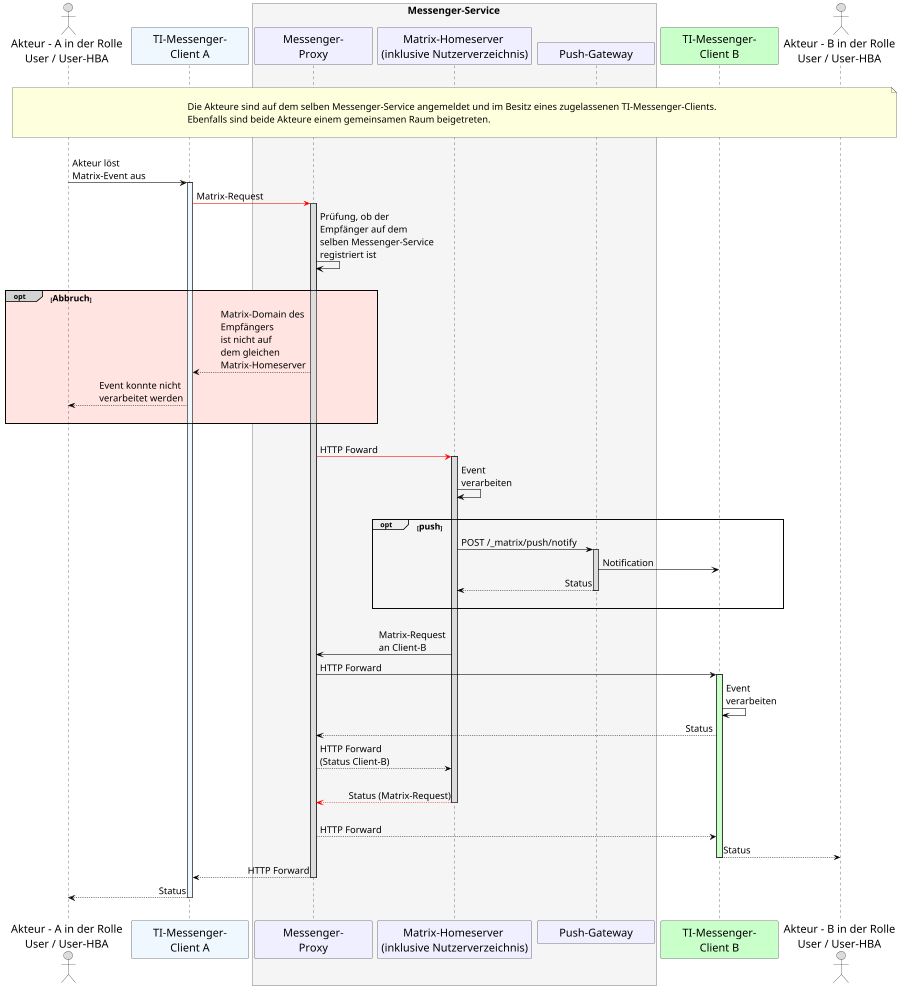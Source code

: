 /' 
# TI-Messenger 1.1
# TI-Messenger-Dienst
# UC - 10063
# Sequence Diagram
# Name: Austausch von Events innerhalb eines Messenger-Service
'/

@startuml
skinparam sequenceMessageAlign direction
skinparam minClassWidth 200
skinparam BoxPadding 1
skinparam sequenceReferenceHeaderBackgroundColor palegreen
scale max 900 width

skinparam sequence {
ArrowColor black
ArrowFontSize 17
ActorBorderColor black
LifeLineBorderColor black
LifeLineBackgroundColor Gainsboro

ParticipantBorderColor Motivation
ParticipantBackgroundColor Motivation
ParticipantFontName Impact
ParticipantFontSize 20
ParticipantFontColor black
ParticipantBorderColor Black
ParticipantBackgroundColor MOTIVATION

ActorBackgroundColor Gainsboro
ActorFontColor black
ActorFontSize 20
ActorFontName Aapex
}
    actor U1 as "Akteur - A in der Rolle\nUser / User-HBA"
    participant C1 as "TI-Messenger-\nClient A" #AliceBlue
    box <size:18>Messenger-Service</size> #WhiteSmoke
      participant MP as "Messenger-\nProxy"
      participant MH as "Matrix-Homeserver \n(inklusive Nutzerverzeichnis)"
      participant PG as "Push-Gateway"
    end box
    participant C2 as "TI-Messenger-\nClient B" #TECHNOLOGY
    actor U2 as "Akteur - B in der Rolle\nUser / User-HBA"
    
|||
note over U1, U2: \n<size:17>Die Akteure sind auf dem selben Messenger-Service angemeldet und im Besitz eines zugelassenen TI-Messenger-Clients.</size>\n<size:17>Ebenfalls sind beide Akteure einem gemeinsamen Raum beigetreten.</size>\n
|||

    U1->C1: Akteur löst \nMatrix-Event aus
      activate C1 #AliceBlue
    C1-[#red]>MP: Matrix-Request
      activate MP
    MP->MP: Prüfung, ob der \nEmpfänger auf dem \nselben Messenger-Service \nregistriert ist
    
    |||
    opt#LightGrey #MistyRose <size:16>Abbruch</size>
      MP-->C1: Matrix-Domain des \nEmpfängers \nist nicht auf \ndem gleichen \nMatrix-Homeserver
      C1-->U1: Event konnte nicht \nverarbeitet werden
    |||
    end
    
    |||
    MP-[#red]>MH: HTTP Foward
      activate MH
    MH->MH: Event \nverarbeiten
    
    |||
    opt <size:16>push</size>
    MH->PG: POST /_matrix/push/notify
      activate PG
    PG->C2: Notification
    PG-->MH: Status
      deactivate PG
    |||
    end
    
    |||
    MH->MP: Matrix-Request \nan Client-B
    MP->C2: HTTP Forward
      activate C2 #TECHNOLOGY
    C2->C2: Event \nverarbeiten
    C2-->MP: Status
    MP-->MH: HTTP Forward \n(Status Client-B)
    |||
    MH-[#red]->MP: Status (Matrix-Request)
      deactivate MH
    |||
    MP-->C2: HTTP Forward
    C2-->U2: Status
      deactivate C2
    MP-->C1: HTTP Forward
      deactivate MP
    C1-->U1: Status
      deactivate C1
|||
@enduml
